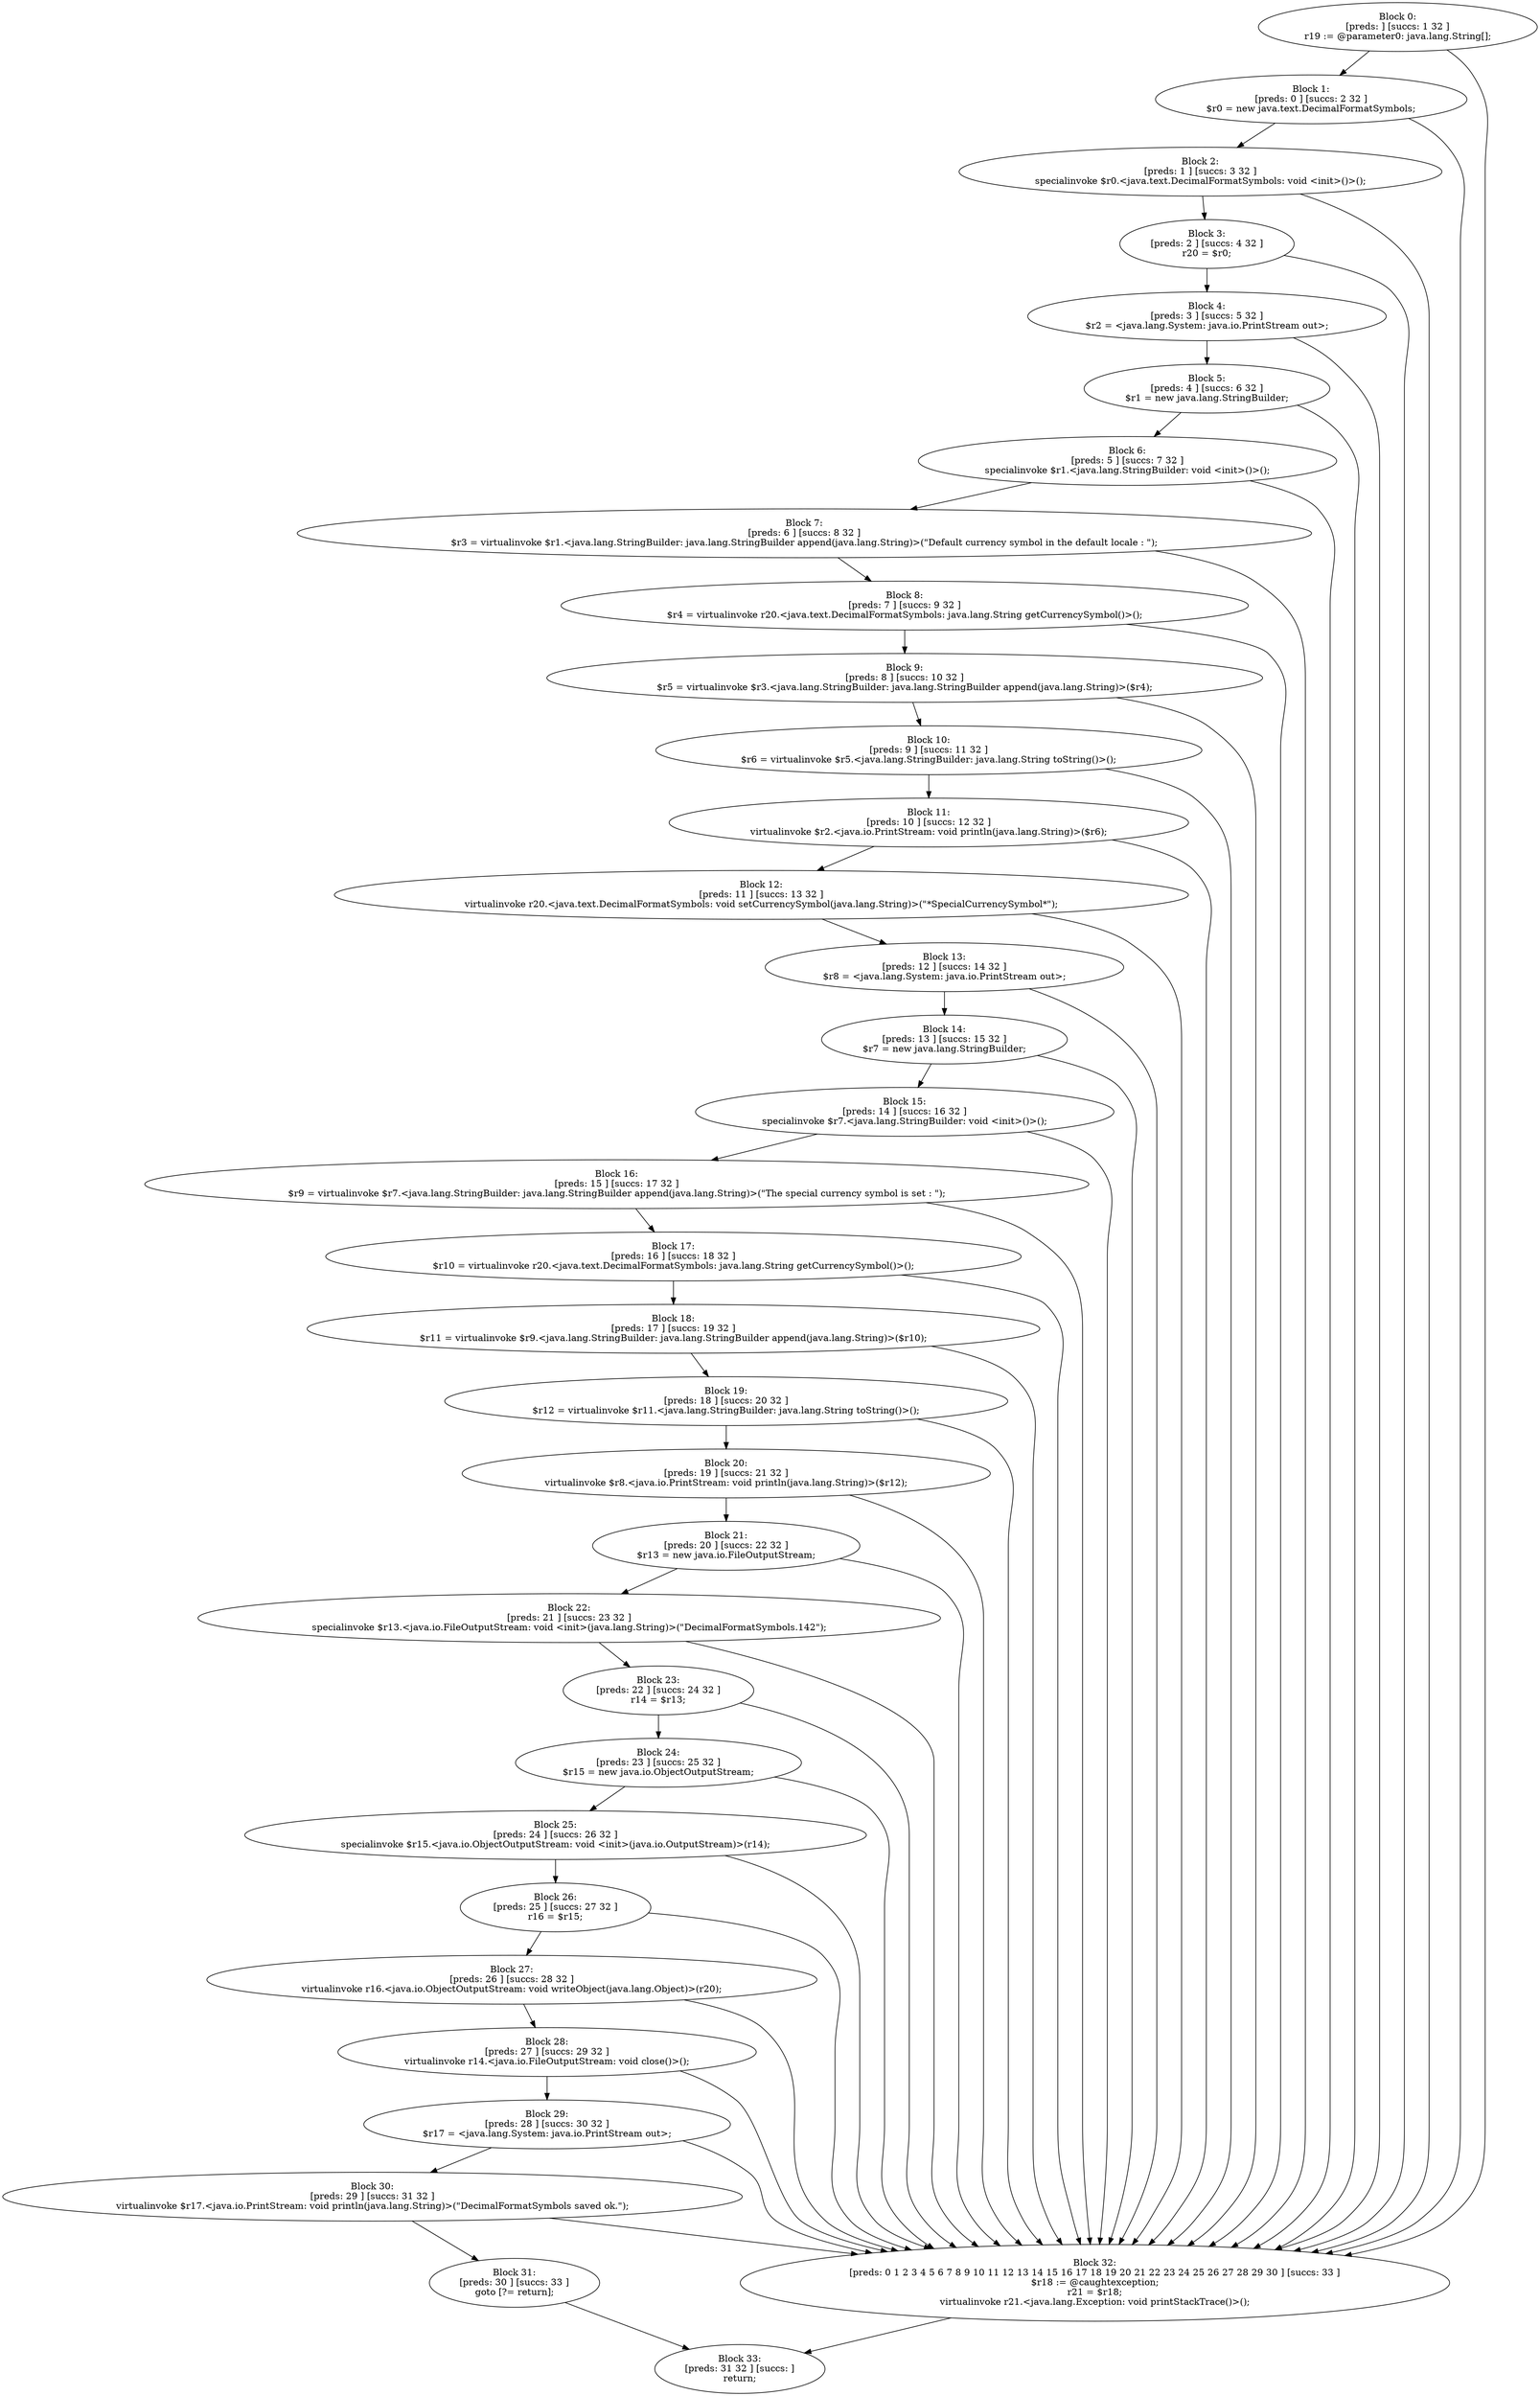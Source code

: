 digraph "unitGraph" {
    "Block 0:
[preds: ] [succs: 1 32 ]
r19 := @parameter0: java.lang.String[];
"
    "Block 1:
[preds: 0 ] [succs: 2 32 ]
$r0 = new java.text.DecimalFormatSymbols;
"
    "Block 2:
[preds: 1 ] [succs: 3 32 ]
specialinvoke $r0.<java.text.DecimalFormatSymbols: void <init>()>();
"
    "Block 3:
[preds: 2 ] [succs: 4 32 ]
r20 = $r0;
"
    "Block 4:
[preds: 3 ] [succs: 5 32 ]
$r2 = <java.lang.System: java.io.PrintStream out>;
"
    "Block 5:
[preds: 4 ] [succs: 6 32 ]
$r1 = new java.lang.StringBuilder;
"
    "Block 6:
[preds: 5 ] [succs: 7 32 ]
specialinvoke $r1.<java.lang.StringBuilder: void <init>()>();
"
    "Block 7:
[preds: 6 ] [succs: 8 32 ]
$r3 = virtualinvoke $r1.<java.lang.StringBuilder: java.lang.StringBuilder append(java.lang.String)>(\"Default currency symbol in the default locale : \");
"
    "Block 8:
[preds: 7 ] [succs: 9 32 ]
$r4 = virtualinvoke r20.<java.text.DecimalFormatSymbols: java.lang.String getCurrencySymbol()>();
"
    "Block 9:
[preds: 8 ] [succs: 10 32 ]
$r5 = virtualinvoke $r3.<java.lang.StringBuilder: java.lang.StringBuilder append(java.lang.String)>($r4);
"
    "Block 10:
[preds: 9 ] [succs: 11 32 ]
$r6 = virtualinvoke $r5.<java.lang.StringBuilder: java.lang.String toString()>();
"
    "Block 11:
[preds: 10 ] [succs: 12 32 ]
virtualinvoke $r2.<java.io.PrintStream: void println(java.lang.String)>($r6);
"
    "Block 12:
[preds: 11 ] [succs: 13 32 ]
virtualinvoke r20.<java.text.DecimalFormatSymbols: void setCurrencySymbol(java.lang.String)>(\"*SpecialCurrencySymbol*\");
"
    "Block 13:
[preds: 12 ] [succs: 14 32 ]
$r8 = <java.lang.System: java.io.PrintStream out>;
"
    "Block 14:
[preds: 13 ] [succs: 15 32 ]
$r7 = new java.lang.StringBuilder;
"
    "Block 15:
[preds: 14 ] [succs: 16 32 ]
specialinvoke $r7.<java.lang.StringBuilder: void <init>()>();
"
    "Block 16:
[preds: 15 ] [succs: 17 32 ]
$r9 = virtualinvoke $r7.<java.lang.StringBuilder: java.lang.StringBuilder append(java.lang.String)>(\"The special currency symbol is set : \");
"
    "Block 17:
[preds: 16 ] [succs: 18 32 ]
$r10 = virtualinvoke r20.<java.text.DecimalFormatSymbols: java.lang.String getCurrencySymbol()>();
"
    "Block 18:
[preds: 17 ] [succs: 19 32 ]
$r11 = virtualinvoke $r9.<java.lang.StringBuilder: java.lang.StringBuilder append(java.lang.String)>($r10);
"
    "Block 19:
[preds: 18 ] [succs: 20 32 ]
$r12 = virtualinvoke $r11.<java.lang.StringBuilder: java.lang.String toString()>();
"
    "Block 20:
[preds: 19 ] [succs: 21 32 ]
virtualinvoke $r8.<java.io.PrintStream: void println(java.lang.String)>($r12);
"
    "Block 21:
[preds: 20 ] [succs: 22 32 ]
$r13 = new java.io.FileOutputStream;
"
    "Block 22:
[preds: 21 ] [succs: 23 32 ]
specialinvoke $r13.<java.io.FileOutputStream: void <init>(java.lang.String)>(\"DecimalFormatSymbols.142\");
"
    "Block 23:
[preds: 22 ] [succs: 24 32 ]
r14 = $r13;
"
    "Block 24:
[preds: 23 ] [succs: 25 32 ]
$r15 = new java.io.ObjectOutputStream;
"
    "Block 25:
[preds: 24 ] [succs: 26 32 ]
specialinvoke $r15.<java.io.ObjectOutputStream: void <init>(java.io.OutputStream)>(r14);
"
    "Block 26:
[preds: 25 ] [succs: 27 32 ]
r16 = $r15;
"
    "Block 27:
[preds: 26 ] [succs: 28 32 ]
virtualinvoke r16.<java.io.ObjectOutputStream: void writeObject(java.lang.Object)>(r20);
"
    "Block 28:
[preds: 27 ] [succs: 29 32 ]
virtualinvoke r14.<java.io.FileOutputStream: void close()>();
"
    "Block 29:
[preds: 28 ] [succs: 30 32 ]
$r17 = <java.lang.System: java.io.PrintStream out>;
"
    "Block 30:
[preds: 29 ] [succs: 31 32 ]
virtualinvoke $r17.<java.io.PrintStream: void println(java.lang.String)>(\"DecimalFormatSymbols saved ok.\");
"
    "Block 31:
[preds: 30 ] [succs: 33 ]
goto [?= return];
"
    "Block 32:
[preds: 0 1 2 3 4 5 6 7 8 9 10 11 12 13 14 15 16 17 18 19 20 21 22 23 24 25 26 27 28 29 30 ] [succs: 33 ]
$r18 := @caughtexception;
r21 = $r18;
virtualinvoke r21.<java.lang.Exception: void printStackTrace()>();
"
    "Block 33:
[preds: 31 32 ] [succs: ]
return;
"
    "Block 0:
[preds: ] [succs: 1 32 ]
r19 := @parameter0: java.lang.String[];
"->"Block 1:
[preds: 0 ] [succs: 2 32 ]
$r0 = new java.text.DecimalFormatSymbols;
";
    "Block 0:
[preds: ] [succs: 1 32 ]
r19 := @parameter0: java.lang.String[];
"->"Block 32:
[preds: 0 1 2 3 4 5 6 7 8 9 10 11 12 13 14 15 16 17 18 19 20 21 22 23 24 25 26 27 28 29 30 ] [succs: 33 ]
$r18 := @caughtexception;
r21 = $r18;
virtualinvoke r21.<java.lang.Exception: void printStackTrace()>();
";
    "Block 1:
[preds: 0 ] [succs: 2 32 ]
$r0 = new java.text.DecimalFormatSymbols;
"->"Block 2:
[preds: 1 ] [succs: 3 32 ]
specialinvoke $r0.<java.text.DecimalFormatSymbols: void <init>()>();
";
    "Block 1:
[preds: 0 ] [succs: 2 32 ]
$r0 = new java.text.DecimalFormatSymbols;
"->"Block 32:
[preds: 0 1 2 3 4 5 6 7 8 9 10 11 12 13 14 15 16 17 18 19 20 21 22 23 24 25 26 27 28 29 30 ] [succs: 33 ]
$r18 := @caughtexception;
r21 = $r18;
virtualinvoke r21.<java.lang.Exception: void printStackTrace()>();
";
    "Block 2:
[preds: 1 ] [succs: 3 32 ]
specialinvoke $r0.<java.text.DecimalFormatSymbols: void <init>()>();
"->"Block 3:
[preds: 2 ] [succs: 4 32 ]
r20 = $r0;
";
    "Block 2:
[preds: 1 ] [succs: 3 32 ]
specialinvoke $r0.<java.text.DecimalFormatSymbols: void <init>()>();
"->"Block 32:
[preds: 0 1 2 3 4 5 6 7 8 9 10 11 12 13 14 15 16 17 18 19 20 21 22 23 24 25 26 27 28 29 30 ] [succs: 33 ]
$r18 := @caughtexception;
r21 = $r18;
virtualinvoke r21.<java.lang.Exception: void printStackTrace()>();
";
    "Block 3:
[preds: 2 ] [succs: 4 32 ]
r20 = $r0;
"->"Block 4:
[preds: 3 ] [succs: 5 32 ]
$r2 = <java.lang.System: java.io.PrintStream out>;
";
    "Block 3:
[preds: 2 ] [succs: 4 32 ]
r20 = $r0;
"->"Block 32:
[preds: 0 1 2 3 4 5 6 7 8 9 10 11 12 13 14 15 16 17 18 19 20 21 22 23 24 25 26 27 28 29 30 ] [succs: 33 ]
$r18 := @caughtexception;
r21 = $r18;
virtualinvoke r21.<java.lang.Exception: void printStackTrace()>();
";
    "Block 4:
[preds: 3 ] [succs: 5 32 ]
$r2 = <java.lang.System: java.io.PrintStream out>;
"->"Block 5:
[preds: 4 ] [succs: 6 32 ]
$r1 = new java.lang.StringBuilder;
";
    "Block 4:
[preds: 3 ] [succs: 5 32 ]
$r2 = <java.lang.System: java.io.PrintStream out>;
"->"Block 32:
[preds: 0 1 2 3 4 5 6 7 8 9 10 11 12 13 14 15 16 17 18 19 20 21 22 23 24 25 26 27 28 29 30 ] [succs: 33 ]
$r18 := @caughtexception;
r21 = $r18;
virtualinvoke r21.<java.lang.Exception: void printStackTrace()>();
";
    "Block 5:
[preds: 4 ] [succs: 6 32 ]
$r1 = new java.lang.StringBuilder;
"->"Block 6:
[preds: 5 ] [succs: 7 32 ]
specialinvoke $r1.<java.lang.StringBuilder: void <init>()>();
";
    "Block 5:
[preds: 4 ] [succs: 6 32 ]
$r1 = new java.lang.StringBuilder;
"->"Block 32:
[preds: 0 1 2 3 4 5 6 7 8 9 10 11 12 13 14 15 16 17 18 19 20 21 22 23 24 25 26 27 28 29 30 ] [succs: 33 ]
$r18 := @caughtexception;
r21 = $r18;
virtualinvoke r21.<java.lang.Exception: void printStackTrace()>();
";
    "Block 6:
[preds: 5 ] [succs: 7 32 ]
specialinvoke $r1.<java.lang.StringBuilder: void <init>()>();
"->"Block 7:
[preds: 6 ] [succs: 8 32 ]
$r3 = virtualinvoke $r1.<java.lang.StringBuilder: java.lang.StringBuilder append(java.lang.String)>(\"Default currency symbol in the default locale : \");
";
    "Block 6:
[preds: 5 ] [succs: 7 32 ]
specialinvoke $r1.<java.lang.StringBuilder: void <init>()>();
"->"Block 32:
[preds: 0 1 2 3 4 5 6 7 8 9 10 11 12 13 14 15 16 17 18 19 20 21 22 23 24 25 26 27 28 29 30 ] [succs: 33 ]
$r18 := @caughtexception;
r21 = $r18;
virtualinvoke r21.<java.lang.Exception: void printStackTrace()>();
";
    "Block 7:
[preds: 6 ] [succs: 8 32 ]
$r3 = virtualinvoke $r1.<java.lang.StringBuilder: java.lang.StringBuilder append(java.lang.String)>(\"Default currency symbol in the default locale : \");
"->"Block 8:
[preds: 7 ] [succs: 9 32 ]
$r4 = virtualinvoke r20.<java.text.DecimalFormatSymbols: java.lang.String getCurrencySymbol()>();
";
    "Block 7:
[preds: 6 ] [succs: 8 32 ]
$r3 = virtualinvoke $r1.<java.lang.StringBuilder: java.lang.StringBuilder append(java.lang.String)>(\"Default currency symbol in the default locale : \");
"->"Block 32:
[preds: 0 1 2 3 4 5 6 7 8 9 10 11 12 13 14 15 16 17 18 19 20 21 22 23 24 25 26 27 28 29 30 ] [succs: 33 ]
$r18 := @caughtexception;
r21 = $r18;
virtualinvoke r21.<java.lang.Exception: void printStackTrace()>();
";
    "Block 8:
[preds: 7 ] [succs: 9 32 ]
$r4 = virtualinvoke r20.<java.text.DecimalFormatSymbols: java.lang.String getCurrencySymbol()>();
"->"Block 9:
[preds: 8 ] [succs: 10 32 ]
$r5 = virtualinvoke $r3.<java.lang.StringBuilder: java.lang.StringBuilder append(java.lang.String)>($r4);
";
    "Block 8:
[preds: 7 ] [succs: 9 32 ]
$r4 = virtualinvoke r20.<java.text.DecimalFormatSymbols: java.lang.String getCurrencySymbol()>();
"->"Block 32:
[preds: 0 1 2 3 4 5 6 7 8 9 10 11 12 13 14 15 16 17 18 19 20 21 22 23 24 25 26 27 28 29 30 ] [succs: 33 ]
$r18 := @caughtexception;
r21 = $r18;
virtualinvoke r21.<java.lang.Exception: void printStackTrace()>();
";
    "Block 9:
[preds: 8 ] [succs: 10 32 ]
$r5 = virtualinvoke $r3.<java.lang.StringBuilder: java.lang.StringBuilder append(java.lang.String)>($r4);
"->"Block 10:
[preds: 9 ] [succs: 11 32 ]
$r6 = virtualinvoke $r5.<java.lang.StringBuilder: java.lang.String toString()>();
";
    "Block 9:
[preds: 8 ] [succs: 10 32 ]
$r5 = virtualinvoke $r3.<java.lang.StringBuilder: java.lang.StringBuilder append(java.lang.String)>($r4);
"->"Block 32:
[preds: 0 1 2 3 4 5 6 7 8 9 10 11 12 13 14 15 16 17 18 19 20 21 22 23 24 25 26 27 28 29 30 ] [succs: 33 ]
$r18 := @caughtexception;
r21 = $r18;
virtualinvoke r21.<java.lang.Exception: void printStackTrace()>();
";
    "Block 10:
[preds: 9 ] [succs: 11 32 ]
$r6 = virtualinvoke $r5.<java.lang.StringBuilder: java.lang.String toString()>();
"->"Block 11:
[preds: 10 ] [succs: 12 32 ]
virtualinvoke $r2.<java.io.PrintStream: void println(java.lang.String)>($r6);
";
    "Block 10:
[preds: 9 ] [succs: 11 32 ]
$r6 = virtualinvoke $r5.<java.lang.StringBuilder: java.lang.String toString()>();
"->"Block 32:
[preds: 0 1 2 3 4 5 6 7 8 9 10 11 12 13 14 15 16 17 18 19 20 21 22 23 24 25 26 27 28 29 30 ] [succs: 33 ]
$r18 := @caughtexception;
r21 = $r18;
virtualinvoke r21.<java.lang.Exception: void printStackTrace()>();
";
    "Block 11:
[preds: 10 ] [succs: 12 32 ]
virtualinvoke $r2.<java.io.PrintStream: void println(java.lang.String)>($r6);
"->"Block 12:
[preds: 11 ] [succs: 13 32 ]
virtualinvoke r20.<java.text.DecimalFormatSymbols: void setCurrencySymbol(java.lang.String)>(\"*SpecialCurrencySymbol*\");
";
    "Block 11:
[preds: 10 ] [succs: 12 32 ]
virtualinvoke $r2.<java.io.PrintStream: void println(java.lang.String)>($r6);
"->"Block 32:
[preds: 0 1 2 3 4 5 6 7 8 9 10 11 12 13 14 15 16 17 18 19 20 21 22 23 24 25 26 27 28 29 30 ] [succs: 33 ]
$r18 := @caughtexception;
r21 = $r18;
virtualinvoke r21.<java.lang.Exception: void printStackTrace()>();
";
    "Block 12:
[preds: 11 ] [succs: 13 32 ]
virtualinvoke r20.<java.text.DecimalFormatSymbols: void setCurrencySymbol(java.lang.String)>(\"*SpecialCurrencySymbol*\");
"->"Block 13:
[preds: 12 ] [succs: 14 32 ]
$r8 = <java.lang.System: java.io.PrintStream out>;
";
    "Block 12:
[preds: 11 ] [succs: 13 32 ]
virtualinvoke r20.<java.text.DecimalFormatSymbols: void setCurrencySymbol(java.lang.String)>(\"*SpecialCurrencySymbol*\");
"->"Block 32:
[preds: 0 1 2 3 4 5 6 7 8 9 10 11 12 13 14 15 16 17 18 19 20 21 22 23 24 25 26 27 28 29 30 ] [succs: 33 ]
$r18 := @caughtexception;
r21 = $r18;
virtualinvoke r21.<java.lang.Exception: void printStackTrace()>();
";
    "Block 13:
[preds: 12 ] [succs: 14 32 ]
$r8 = <java.lang.System: java.io.PrintStream out>;
"->"Block 14:
[preds: 13 ] [succs: 15 32 ]
$r7 = new java.lang.StringBuilder;
";
    "Block 13:
[preds: 12 ] [succs: 14 32 ]
$r8 = <java.lang.System: java.io.PrintStream out>;
"->"Block 32:
[preds: 0 1 2 3 4 5 6 7 8 9 10 11 12 13 14 15 16 17 18 19 20 21 22 23 24 25 26 27 28 29 30 ] [succs: 33 ]
$r18 := @caughtexception;
r21 = $r18;
virtualinvoke r21.<java.lang.Exception: void printStackTrace()>();
";
    "Block 14:
[preds: 13 ] [succs: 15 32 ]
$r7 = new java.lang.StringBuilder;
"->"Block 15:
[preds: 14 ] [succs: 16 32 ]
specialinvoke $r7.<java.lang.StringBuilder: void <init>()>();
";
    "Block 14:
[preds: 13 ] [succs: 15 32 ]
$r7 = new java.lang.StringBuilder;
"->"Block 32:
[preds: 0 1 2 3 4 5 6 7 8 9 10 11 12 13 14 15 16 17 18 19 20 21 22 23 24 25 26 27 28 29 30 ] [succs: 33 ]
$r18 := @caughtexception;
r21 = $r18;
virtualinvoke r21.<java.lang.Exception: void printStackTrace()>();
";
    "Block 15:
[preds: 14 ] [succs: 16 32 ]
specialinvoke $r7.<java.lang.StringBuilder: void <init>()>();
"->"Block 16:
[preds: 15 ] [succs: 17 32 ]
$r9 = virtualinvoke $r7.<java.lang.StringBuilder: java.lang.StringBuilder append(java.lang.String)>(\"The special currency symbol is set : \");
";
    "Block 15:
[preds: 14 ] [succs: 16 32 ]
specialinvoke $r7.<java.lang.StringBuilder: void <init>()>();
"->"Block 32:
[preds: 0 1 2 3 4 5 6 7 8 9 10 11 12 13 14 15 16 17 18 19 20 21 22 23 24 25 26 27 28 29 30 ] [succs: 33 ]
$r18 := @caughtexception;
r21 = $r18;
virtualinvoke r21.<java.lang.Exception: void printStackTrace()>();
";
    "Block 16:
[preds: 15 ] [succs: 17 32 ]
$r9 = virtualinvoke $r7.<java.lang.StringBuilder: java.lang.StringBuilder append(java.lang.String)>(\"The special currency symbol is set : \");
"->"Block 17:
[preds: 16 ] [succs: 18 32 ]
$r10 = virtualinvoke r20.<java.text.DecimalFormatSymbols: java.lang.String getCurrencySymbol()>();
";
    "Block 16:
[preds: 15 ] [succs: 17 32 ]
$r9 = virtualinvoke $r7.<java.lang.StringBuilder: java.lang.StringBuilder append(java.lang.String)>(\"The special currency symbol is set : \");
"->"Block 32:
[preds: 0 1 2 3 4 5 6 7 8 9 10 11 12 13 14 15 16 17 18 19 20 21 22 23 24 25 26 27 28 29 30 ] [succs: 33 ]
$r18 := @caughtexception;
r21 = $r18;
virtualinvoke r21.<java.lang.Exception: void printStackTrace()>();
";
    "Block 17:
[preds: 16 ] [succs: 18 32 ]
$r10 = virtualinvoke r20.<java.text.DecimalFormatSymbols: java.lang.String getCurrencySymbol()>();
"->"Block 18:
[preds: 17 ] [succs: 19 32 ]
$r11 = virtualinvoke $r9.<java.lang.StringBuilder: java.lang.StringBuilder append(java.lang.String)>($r10);
";
    "Block 17:
[preds: 16 ] [succs: 18 32 ]
$r10 = virtualinvoke r20.<java.text.DecimalFormatSymbols: java.lang.String getCurrencySymbol()>();
"->"Block 32:
[preds: 0 1 2 3 4 5 6 7 8 9 10 11 12 13 14 15 16 17 18 19 20 21 22 23 24 25 26 27 28 29 30 ] [succs: 33 ]
$r18 := @caughtexception;
r21 = $r18;
virtualinvoke r21.<java.lang.Exception: void printStackTrace()>();
";
    "Block 18:
[preds: 17 ] [succs: 19 32 ]
$r11 = virtualinvoke $r9.<java.lang.StringBuilder: java.lang.StringBuilder append(java.lang.String)>($r10);
"->"Block 19:
[preds: 18 ] [succs: 20 32 ]
$r12 = virtualinvoke $r11.<java.lang.StringBuilder: java.lang.String toString()>();
";
    "Block 18:
[preds: 17 ] [succs: 19 32 ]
$r11 = virtualinvoke $r9.<java.lang.StringBuilder: java.lang.StringBuilder append(java.lang.String)>($r10);
"->"Block 32:
[preds: 0 1 2 3 4 5 6 7 8 9 10 11 12 13 14 15 16 17 18 19 20 21 22 23 24 25 26 27 28 29 30 ] [succs: 33 ]
$r18 := @caughtexception;
r21 = $r18;
virtualinvoke r21.<java.lang.Exception: void printStackTrace()>();
";
    "Block 19:
[preds: 18 ] [succs: 20 32 ]
$r12 = virtualinvoke $r11.<java.lang.StringBuilder: java.lang.String toString()>();
"->"Block 20:
[preds: 19 ] [succs: 21 32 ]
virtualinvoke $r8.<java.io.PrintStream: void println(java.lang.String)>($r12);
";
    "Block 19:
[preds: 18 ] [succs: 20 32 ]
$r12 = virtualinvoke $r11.<java.lang.StringBuilder: java.lang.String toString()>();
"->"Block 32:
[preds: 0 1 2 3 4 5 6 7 8 9 10 11 12 13 14 15 16 17 18 19 20 21 22 23 24 25 26 27 28 29 30 ] [succs: 33 ]
$r18 := @caughtexception;
r21 = $r18;
virtualinvoke r21.<java.lang.Exception: void printStackTrace()>();
";
    "Block 20:
[preds: 19 ] [succs: 21 32 ]
virtualinvoke $r8.<java.io.PrintStream: void println(java.lang.String)>($r12);
"->"Block 21:
[preds: 20 ] [succs: 22 32 ]
$r13 = new java.io.FileOutputStream;
";
    "Block 20:
[preds: 19 ] [succs: 21 32 ]
virtualinvoke $r8.<java.io.PrintStream: void println(java.lang.String)>($r12);
"->"Block 32:
[preds: 0 1 2 3 4 5 6 7 8 9 10 11 12 13 14 15 16 17 18 19 20 21 22 23 24 25 26 27 28 29 30 ] [succs: 33 ]
$r18 := @caughtexception;
r21 = $r18;
virtualinvoke r21.<java.lang.Exception: void printStackTrace()>();
";
    "Block 21:
[preds: 20 ] [succs: 22 32 ]
$r13 = new java.io.FileOutputStream;
"->"Block 22:
[preds: 21 ] [succs: 23 32 ]
specialinvoke $r13.<java.io.FileOutputStream: void <init>(java.lang.String)>(\"DecimalFormatSymbols.142\");
";
    "Block 21:
[preds: 20 ] [succs: 22 32 ]
$r13 = new java.io.FileOutputStream;
"->"Block 32:
[preds: 0 1 2 3 4 5 6 7 8 9 10 11 12 13 14 15 16 17 18 19 20 21 22 23 24 25 26 27 28 29 30 ] [succs: 33 ]
$r18 := @caughtexception;
r21 = $r18;
virtualinvoke r21.<java.lang.Exception: void printStackTrace()>();
";
    "Block 22:
[preds: 21 ] [succs: 23 32 ]
specialinvoke $r13.<java.io.FileOutputStream: void <init>(java.lang.String)>(\"DecimalFormatSymbols.142\");
"->"Block 23:
[preds: 22 ] [succs: 24 32 ]
r14 = $r13;
";
    "Block 22:
[preds: 21 ] [succs: 23 32 ]
specialinvoke $r13.<java.io.FileOutputStream: void <init>(java.lang.String)>(\"DecimalFormatSymbols.142\");
"->"Block 32:
[preds: 0 1 2 3 4 5 6 7 8 9 10 11 12 13 14 15 16 17 18 19 20 21 22 23 24 25 26 27 28 29 30 ] [succs: 33 ]
$r18 := @caughtexception;
r21 = $r18;
virtualinvoke r21.<java.lang.Exception: void printStackTrace()>();
";
    "Block 23:
[preds: 22 ] [succs: 24 32 ]
r14 = $r13;
"->"Block 24:
[preds: 23 ] [succs: 25 32 ]
$r15 = new java.io.ObjectOutputStream;
";
    "Block 23:
[preds: 22 ] [succs: 24 32 ]
r14 = $r13;
"->"Block 32:
[preds: 0 1 2 3 4 5 6 7 8 9 10 11 12 13 14 15 16 17 18 19 20 21 22 23 24 25 26 27 28 29 30 ] [succs: 33 ]
$r18 := @caughtexception;
r21 = $r18;
virtualinvoke r21.<java.lang.Exception: void printStackTrace()>();
";
    "Block 24:
[preds: 23 ] [succs: 25 32 ]
$r15 = new java.io.ObjectOutputStream;
"->"Block 25:
[preds: 24 ] [succs: 26 32 ]
specialinvoke $r15.<java.io.ObjectOutputStream: void <init>(java.io.OutputStream)>(r14);
";
    "Block 24:
[preds: 23 ] [succs: 25 32 ]
$r15 = new java.io.ObjectOutputStream;
"->"Block 32:
[preds: 0 1 2 3 4 5 6 7 8 9 10 11 12 13 14 15 16 17 18 19 20 21 22 23 24 25 26 27 28 29 30 ] [succs: 33 ]
$r18 := @caughtexception;
r21 = $r18;
virtualinvoke r21.<java.lang.Exception: void printStackTrace()>();
";
    "Block 25:
[preds: 24 ] [succs: 26 32 ]
specialinvoke $r15.<java.io.ObjectOutputStream: void <init>(java.io.OutputStream)>(r14);
"->"Block 26:
[preds: 25 ] [succs: 27 32 ]
r16 = $r15;
";
    "Block 25:
[preds: 24 ] [succs: 26 32 ]
specialinvoke $r15.<java.io.ObjectOutputStream: void <init>(java.io.OutputStream)>(r14);
"->"Block 32:
[preds: 0 1 2 3 4 5 6 7 8 9 10 11 12 13 14 15 16 17 18 19 20 21 22 23 24 25 26 27 28 29 30 ] [succs: 33 ]
$r18 := @caughtexception;
r21 = $r18;
virtualinvoke r21.<java.lang.Exception: void printStackTrace()>();
";
    "Block 26:
[preds: 25 ] [succs: 27 32 ]
r16 = $r15;
"->"Block 27:
[preds: 26 ] [succs: 28 32 ]
virtualinvoke r16.<java.io.ObjectOutputStream: void writeObject(java.lang.Object)>(r20);
";
    "Block 26:
[preds: 25 ] [succs: 27 32 ]
r16 = $r15;
"->"Block 32:
[preds: 0 1 2 3 4 5 6 7 8 9 10 11 12 13 14 15 16 17 18 19 20 21 22 23 24 25 26 27 28 29 30 ] [succs: 33 ]
$r18 := @caughtexception;
r21 = $r18;
virtualinvoke r21.<java.lang.Exception: void printStackTrace()>();
";
    "Block 27:
[preds: 26 ] [succs: 28 32 ]
virtualinvoke r16.<java.io.ObjectOutputStream: void writeObject(java.lang.Object)>(r20);
"->"Block 28:
[preds: 27 ] [succs: 29 32 ]
virtualinvoke r14.<java.io.FileOutputStream: void close()>();
";
    "Block 27:
[preds: 26 ] [succs: 28 32 ]
virtualinvoke r16.<java.io.ObjectOutputStream: void writeObject(java.lang.Object)>(r20);
"->"Block 32:
[preds: 0 1 2 3 4 5 6 7 8 9 10 11 12 13 14 15 16 17 18 19 20 21 22 23 24 25 26 27 28 29 30 ] [succs: 33 ]
$r18 := @caughtexception;
r21 = $r18;
virtualinvoke r21.<java.lang.Exception: void printStackTrace()>();
";
    "Block 28:
[preds: 27 ] [succs: 29 32 ]
virtualinvoke r14.<java.io.FileOutputStream: void close()>();
"->"Block 29:
[preds: 28 ] [succs: 30 32 ]
$r17 = <java.lang.System: java.io.PrintStream out>;
";
    "Block 28:
[preds: 27 ] [succs: 29 32 ]
virtualinvoke r14.<java.io.FileOutputStream: void close()>();
"->"Block 32:
[preds: 0 1 2 3 4 5 6 7 8 9 10 11 12 13 14 15 16 17 18 19 20 21 22 23 24 25 26 27 28 29 30 ] [succs: 33 ]
$r18 := @caughtexception;
r21 = $r18;
virtualinvoke r21.<java.lang.Exception: void printStackTrace()>();
";
    "Block 29:
[preds: 28 ] [succs: 30 32 ]
$r17 = <java.lang.System: java.io.PrintStream out>;
"->"Block 30:
[preds: 29 ] [succs: 31 32 ]
virtualinvoke $r17.<java.io.PrintStream: void println(java.lang.String)>(\"DecimalFormatSymbols saved ok.\");
";
    "Block 29:
[preds: 28 ] [succs: 30 32 ]
$r17 = <java.lang.System: java.io.PrintStream out>;
"->"Block 32:
[preds: 0 1 2 3 4 5 6 7 8 9 10 11 12 13 14 15 16 17 18 19 20 21 22 23 24 25 26 27 28 29 30 ] [succs: 33 ]
$r18 := @caughtexception;
r21 = $r18;
virtualinvoke r21.<java.lang.Exception: void printStackTrace()>();
";
    "Block 30:
[preds: 29 ] [succs: 31 32 ]
virtualinvoke $r17.<java.io.PrintStream: void println(java.lang.String)>(\"DecimalFormatSymbols saved ok.\");
"->"Block 31:
[preds: 30 ] [succs: 33 ]
goto [?= return];
";
    "Block 30:
[preds: 29 ] [succs: 31 32 ]
virtualinvoke $r17.<java.io.PrintStream: void println(java.lang.String)>(\"DecimalFormatSymbols saved ok.\");
"->"Block 32:
[preds: 0 1 2 3 4 5 6 7 8 9 10 11 12 13 14 15 16 17 18 19 20 21 22 23 24 25 26 27 28 29 30 ] [succs: 33 ]
$r18 := @caughtexception;
r21 = $r18;
virtualinvoke r21.<java.lang.Exception: void printStackTrace()>();
";
    "Block 31:
[preds: 30 ] [succs: 33 ]
goto [?= return];
"->"Block 33:
[preds: 31 32 ] [succs: ]
return;
";
    "Block 32:
[preds: 0 1 2 3 4 5 6 7 8 9 10 11 12 13 14 15 16 17 18 19 20 21 22 23 24 25 26 27 28 29 30 ] [succs: 33 ]
$r18 := @caughtexception;
r21 = $r18;
virtualinvoke r21.<java.lang.Exception: void printStackTrace()>();
"->"Block 33:
[preds: 31 32 ] [succs: ]
return;
";
}
